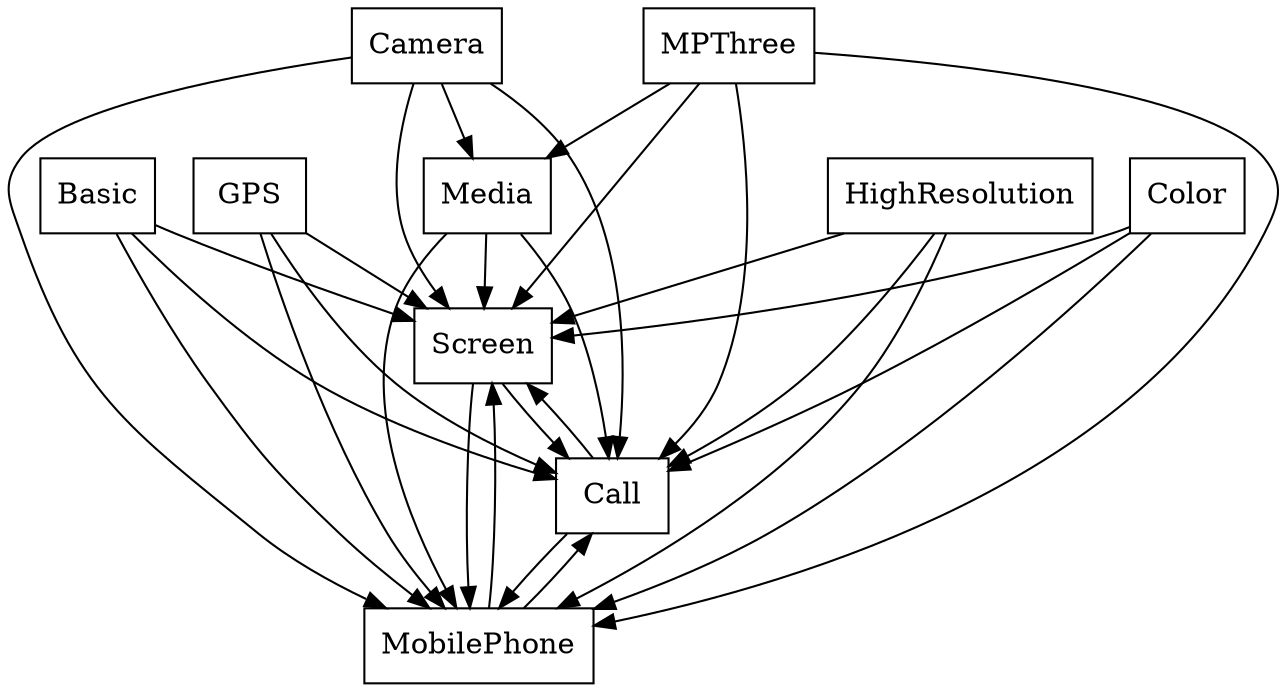 digraph{
graph [rankdir=TB];
node [shape=box];
edge [arrowhead=normal];
0[label="Basic",]
1[label="Screen",]
2[label="Media",]
3[label="Camera",]
4[label="Call",]
5[label="MPThree",]
6[label="GPS",]
7[label="MobilePhone",]
8[label="HighResolution",]
9[label="Color",]
0->1[label="",]
0->4[label="",]
0->7[label="",]
1->4[label="",]
1->7[label="",]
2->1[label="",]
2->4[label="",]
2->7[label="",]
3->1[label="",]
3->2[label="",]
3->4[label="",]
3->7[label="",]
4->1[label="",]
4->7[label="",]
5->1[label="",]
5->2[label="",]
5->4[label="",]
5->7[label="",]
6->1[label="",]
6->4[label="",]
6->7[label="",]
7->1[label="",]
7->4[label="",]
8->1[label="",]
8->4[label="",]
8->7[label="",]
9->1[label="",]
9->4[label="",]
9->7[label="",]
}
